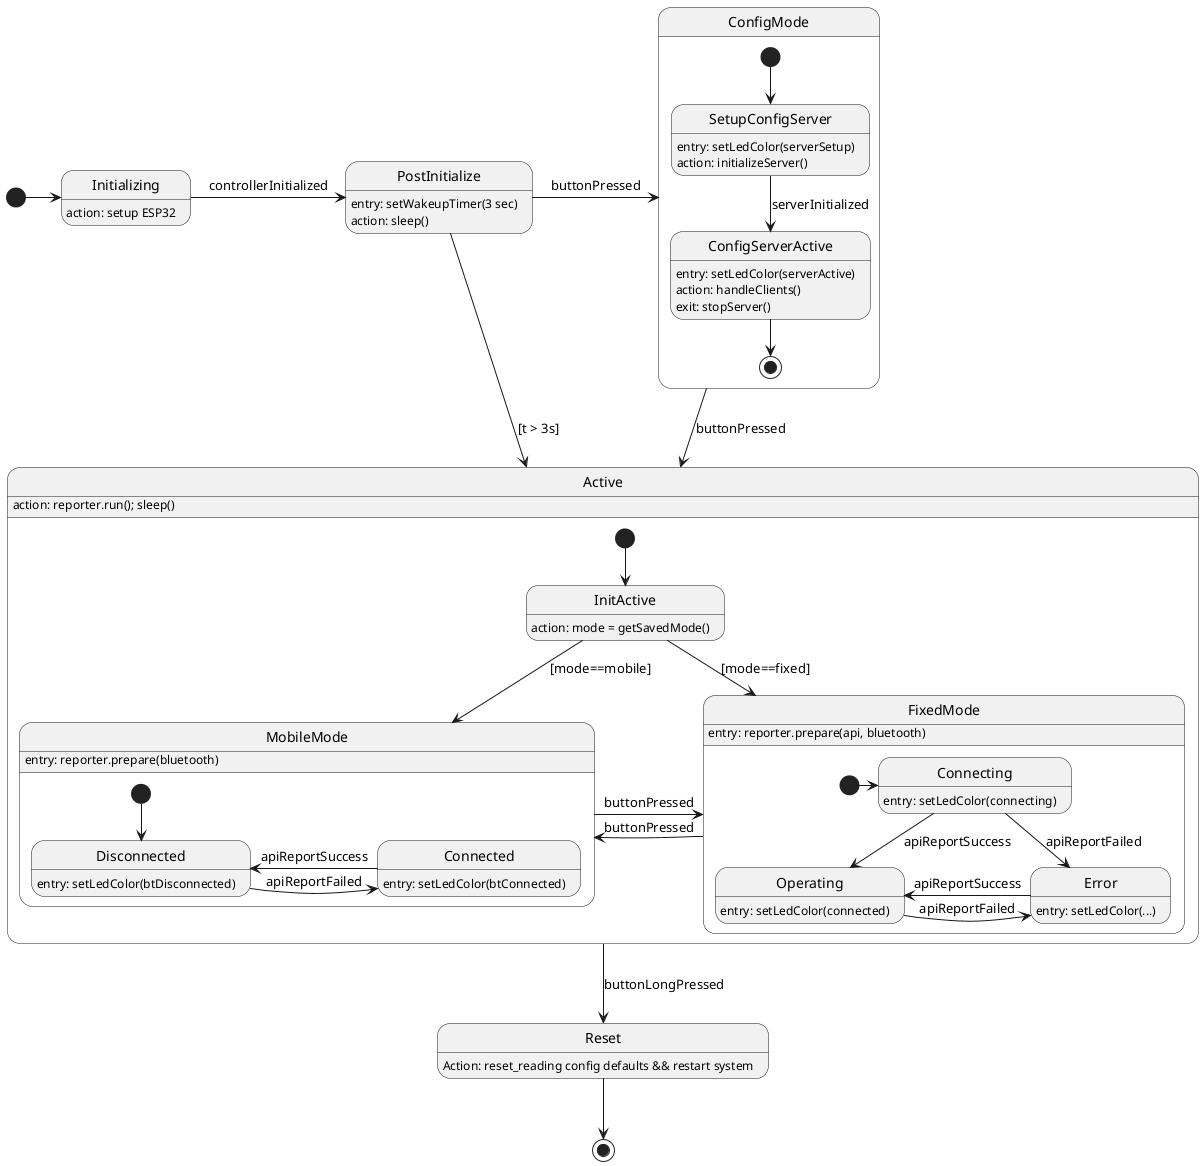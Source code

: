 @startuml


state Initializing
Initializing: action: setup ESP32
state PostInitialize
PostInitialize: entry: setWakeupTimer(3 sec)
PostInitialize: action: sleep()
state ConfigMode
state Active
state Reset
Reset: Action: reset_reading config defaults && restart system

state ConfigMode {
    state SetupConfigServer
    SetupConfigServer: entry: setLedColor(serverSetup)
    SetupConfigServer: action: initializeServer()
    state ConfigServerActive
    ConfigServerActive: entry: setLedColor(serverActive)
    ConfigServerActive: action: handleClients()
    ConfigServerActive: exit: stopServer()

    [*] --> SetupConfigServer
    SetupConfigServer --> ConfigServerActive : serverInitialized
    ConfigServerActive --> [*]
}

state Active {

    state InitActive
    InitActive: action: mode = getSavedMode()
    state MobileMode {
        state "Disconnected" as mDisconnected
        mDisconnected: entry: setLedColor(btDisconnected)
        state "Connected" as mConnected
        mConnected: entry: setLedColor(btConnected)

        [*] --> mDisconnected
        mDisconnected -> mConnected : apiReportFailed
        mConnected -> mDisconnected : apiReportSuccess
    }
    MobileMode: entry: reporter.prepare(bluetooth)

    state FixedMode {
        state Connecting
        Connecting: entry: setLedColor(connecting)
        state Operating
        Operating: entry: setLedColor(connected)
        state Error
        Error: entry: setLedColor(...)

        [*] -> Connecting
        Connecting --> Operating : apiReportSuccess
        Connecting --> Error : apiReportFailed
        Operating -> Error : apiReportFailed
        Error -> Operating : apiReportSuccess
    }
    FixedMode: entry: reporter.prepare(api, bluetooth)

    [*] --> InitActive
    InitActive --> MobileMode : [mode==mobile]
    InitActive -> FixedMode : [mode==fixed]
    MobileMode -r-> FixedMode : buttonPressed
    FixedMode -l-> MobileMode : buttonPressed

}
Active: action: reporter.run(); sleep()



[*] -> Initializing
Initializing -> PostInitialize : controllerInitialized
PostInitialize -> ConfigMode : buttonPressed
PostInitialize -d-> Active : [t > 3s]
ConfigMode -d-> Active: buttonPressed
Active --> Reset : buttonLongPressed
Reset --> [*] 

@enduml
